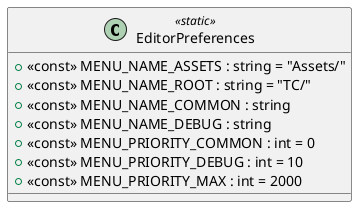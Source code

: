 @startuml
class EditorPreferences <<static>> {
    + <<const>> MENU_NAME_ASSETS : string = "Assets/"
    + <<const>> MENU_NAME_ROOT : string = "TC/"
    + <<const>> MENU_NAME_COMMON : string
    + <<const>> MENU_NAME_DEBUG : string
    + <<const>> MENU_PRIORITY_COMMON : int = 0
    + <<const>> MENU_PRIORITY_DEBUG : int = 10
    + <<const>> MENU_PRIORITY_MAX : int = 2000
}
@enduml
